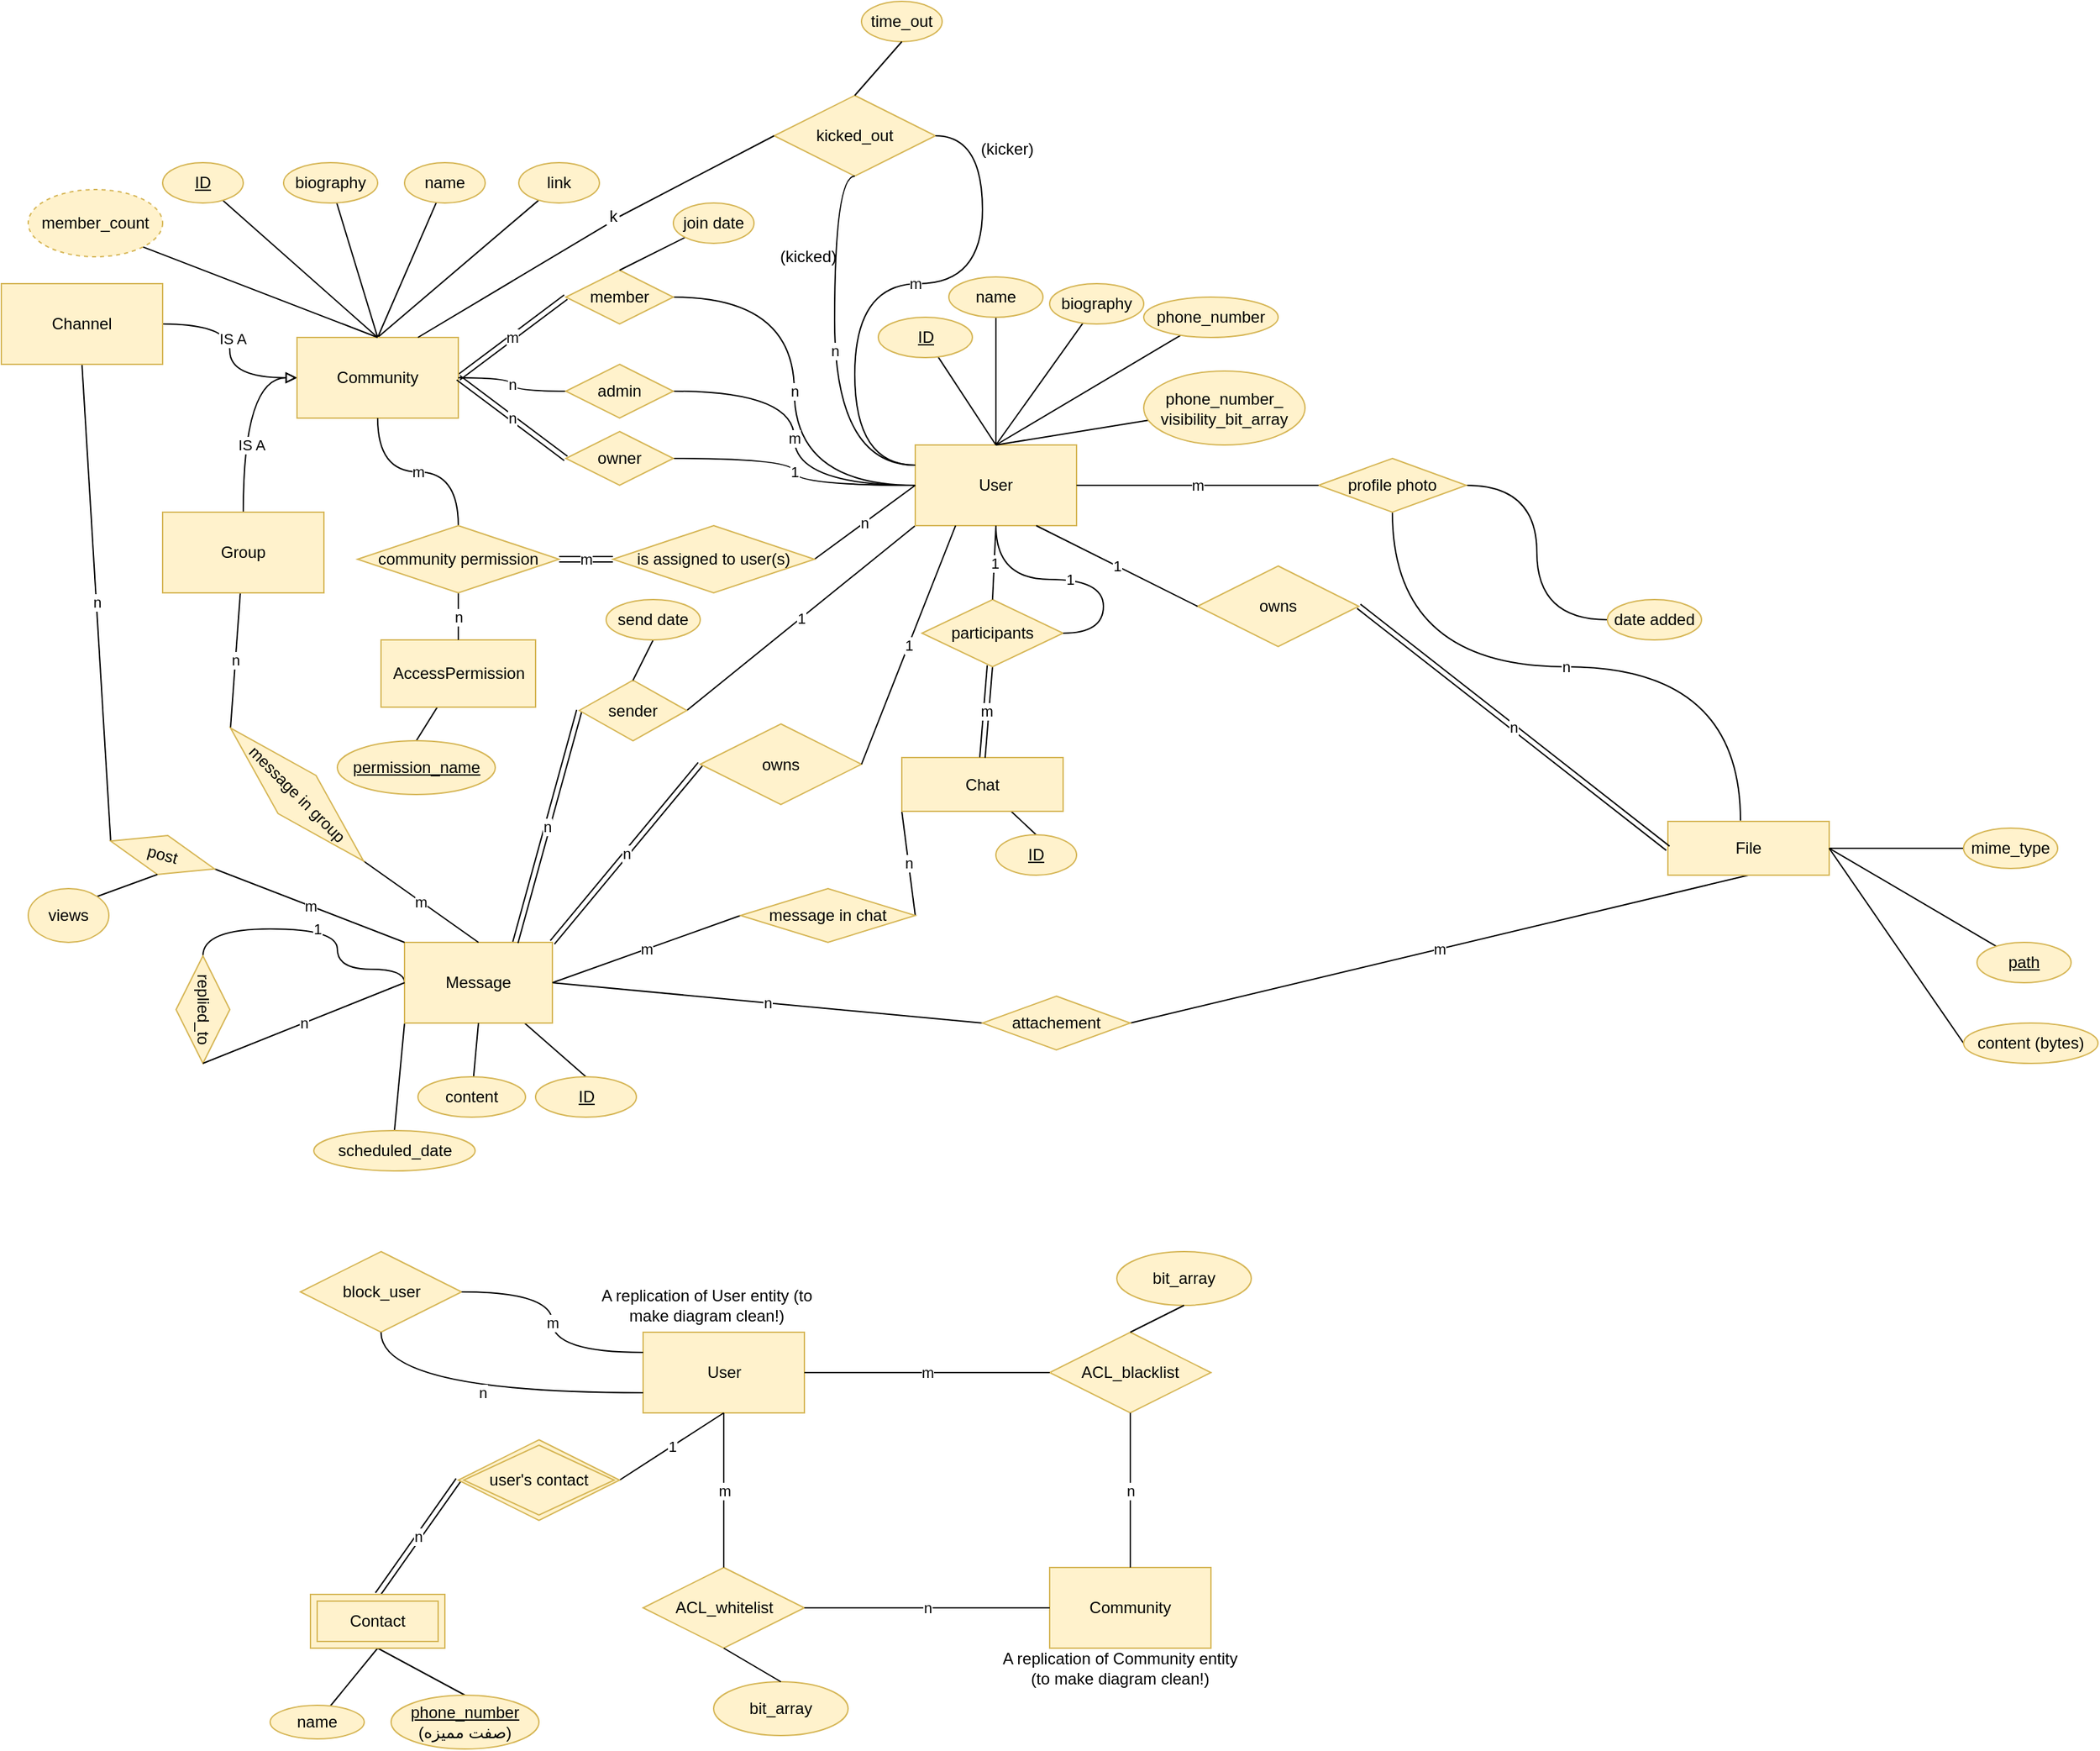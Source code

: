 <mxfile version="14.1.2" type="device"><diagram id="_lCL3VRd95EIsPDW1RLc" name="Page-1"><mxGraphModel dx="1038" dy="2202" grid="1" gridSize="10" guides="1" tooltips="1" connect="1" arrows="1" fold="1" page="1" pageScale="1" pageWidth="1169" pageHeight="1654" math="0" shadow="0"><root><mxCell id="0"/><mxCell id="1" parent="0"/><mxCell id="Ea_ISK7L3w87K4YirpPS-17" style="edgeStyle=orthogonalEdgeStyle;curved=1;rounded=0;orthogonalLoop=1;jettySize=auto;html=1;exitX=0.5;exitY=0;exitDx=0;exitDy=0;startArrow=none;startFill=0;endArrow=block;endFill=0;strokeColor=#000000;entryX=0;entryY=0.5;entryDx=0;entryDy=0;entryPerimeter=0;" parent="1" source="RYO13VKIk0pGTePvBSoM-2" target="Ea_ISK7L3w87K4YirpPS-15" edge="1"><mxGeometry relative="1" as="geometry"><mxPoint x="200" y="150" as="targetPoint"/></mxGeometry></mxCell><mxCell id="Ea_ISK7L3w87K4YirpPS-19" value="IS A" style="edgeLabel;html=1;align=center;verticalAlign=middle;resizable=0;points=[];" parent="Ea_ISK7L3w87K4YirpPS-17" vertex="1" connectable="0"><mxGeometry x="-0.28" y="-6" relative="1" as="geometry"><mxPoint as="offset"/></mxGeometry></mxCell><mxCell id="Ea_ISK7L3w87K4YirpPS-93" value="n" style="edgeStyle=none;orthogonalLoop=1;jettySize=auto;html=1;entryX=0;entryY=0.5;entryDx=0;entryDy=0;startArrow=none;startFill=0;endArrow=none;endFill=0;strokeColor=#000000;" parent="1" source="RYO13VKIk0pGTePvBSoM-2" target="Ea_ISK7L3w87K4YirpPS-91" edge="1"><mxGeometry relative="1" as="geometry"/></mxCell><mxCell id="RYO13VKIk0pGTePvBSoM-2" value="Group" style="rounded=0;whiteSpace=wrap;html=1;fillColor=#fff2cc;strokeColor=#d6b656;" parent="1" vertex="1"><mxGeometry x="130" y="270" width="120" height="60" as="geometry"/></mxCell><mxCell id="Ea_ISK7L3w87K4YirpPS-22" value="n" style="edgeStyle=orthogonalEdgeStyle;curved=1;orthogonalLoop=1;jettySize=auto;html=1;exitX=0;exitY=0.5;exitDx=0;exitDy=0;entryX=1;entryY=0.5;entryDx=0;entryDy=0;startArrow=none;startFill=0;endArrow=none;endFill=0;strokeColor=#000000;" parent="1" source="RYO13VKIk0pGTePvBSoM-3" target="Ea_ISK7L3w87K4YirpPS-20" edge="1"><mxGeometry relative="1" as="geometry"/></mxCell><mxCell id="Ea_ISK7L3w87K4YirpPS-24" value="m" style="edgeStyle=orthogonalEdgeStyle;curved=1;orthogonalLoop=1;jettySize=auto;html=1;exitX=0;exitY=0.5;exitDx=0;exitDy=0;entryX=1;entryY=0.5;entryDx=0;entryDy=0;startArrow=none;startFill=0;endArrow=none;endFill=0;strokeColor=#000000;" parent="1" source="RYO13VKIk0pGTePvBSoM-3" target="Ea_ISK7L3w87K4YirpPS-23" edge="1"><mxGeometry relative="1" as="geometry"/></mxCell><mxCell id="Ea_ISK7L3w87K4YirpPS-76" value="1" style="edgeStyle=none;orthogonalLoop=1;jettySize=auto;html=1;exitX=0;exitY=1;exitDx=0;exitDy=0;entryX=1;entryY=0.5;entryDx=0;entryDy=0;startArrow=none;startFill=0;endArrow=none;endFill=0;strokeColor=#000000;" parent="1" source="RYO13VKIk0pGTePvBSoM-3" target="Ea_ISK7L3w87K4YirpPS-73" edge="1"><mxGeometry relative="1" as="geometry"/></mxCell><mxCell id="RYO13VKIk0pGTePvBSoM-3" value="User" style="rounded=0;whiteSpace=wrap;html=1;fillColor=#fff2cc;strokeColor=#d6b656;" parent="1" vertex="1"><mxGeometry x="690" y="220" width="120" height="60" as="geometry"/></mxCell><mxCell id="Ea_ISK7L3w87K4YirpPS-81" style="edgeStyle=none;orthogonalLoop=1;jettySize=auto;html=1;entryX=0.5;entryY=0;entryDx=0;entryDy=0;startArrow=none;startFill=0;endArrow=none;endFill=0;strokeColor=#000000;" parent="1" source="RYO13VKIk0pGTePvBSoM-4" target="Ea_ISK7L3w87K4YirpPS-80" edge="1"><mxGeometry relative="1" as="geometry"/></mxCell><mxCell id="Ea_ISK7L3w87K4YirpPS-87" value="n" style="edgeStyle=none;orthogonalLoop=1;jettySize=auto;html=1;exitX=1;exitY=0.5;exitDx=0;exitDy=0;entryX=0;entryY=0.5;entryDx=0;entryDy=0;startArrow=none;startFill=0;endArrow=none;endFill=0;strokeColor=#000000;" parent="1" source="RYO13VKIk0pGTePvBSoM-4" target="Ea_ISK7L3w87K4YirpPS-85" edge="1"><mxGeometry relative="1" as="geometry"/></mxCell><mxCell id="Ea_ISK7L3w87K4YirpPS-124" style="edgeStyle=none;orthogonalLoop=1;jettySize=auto;html=1;exitX=0;exitY=1;exitDx=0;exitDy=0;entryX=0.5;entryY=0;entryDx=0;entryDy=0;startArrow=none;startFill=0;endArrow=none;endFill=0;strokeColor=#000000;" parent="1" source="RYO13VKIk0pGTePvBSoM-4" target="Ea_ISK7L3w87K4YirpPS-123" edge="1"><mxGeometry relative="1" as="geometry"/></mxCell><mxCell id="Ea_ISK7L3w87K4YirpPS-126" value="1" style="edgeStyle=orthogonalEdgeStyle;orthogonalLoop=1;jettySize=auto;html=1;exitX=0;exitY=0.5;exitDx=0;exitDy=0;entryX=0;entryY=0.5;entryDx=0;entryDy=0;startArrow=none;startFill=0;endArrow=none;endFill=0;strokeColor=#000000;curved=1;" parent="1" source="RYO13VKIk0pGTePvBSoM-4" target="Ea_ISK7L3w87K4YirpPS-125" edge="1"><mxGeometry relative="1" as="geometry"><Array as="points"><mxPoint x="310" y="610"/><mxPoint x="260" y="610"/><mxPoint x="260" y="580"/><mxPoint x="160" y="580"/></Array></mxGeometry></mxCell><mxCell id="RYO13VKIk0pGTePvBSoM-4" value="Message" style="rounded=0;whiteSpace=wrap;html=1;fillColor=#fff2cc;strokeColor=#d6b656;" parent="1" vertex="1"><mxGeometry x="310" y="590" width="110" height="60" as="geometry"/></mxCell><mxCell id="Ea_ISK7L3w87K4YirpPS-65" style="edgeStyle=none;orthogonalLoop=1;jettySize=auto;html=1;entryX=0.5;entryY=0;entryDx=0;entryDy=0;startArrow=none;startFill=0;endArrow=none;endFill=0;strokeColor=#000000;" parent="1" source="RYO13VKIk0pGTePvBSoM-5" target="Ea_ISK7L3w87K4YirpPS-64" edge="1"><mxGeometry relative="1" as="geometry"/></mxCell><mxCell id="RYO13VKIk0pGTePvBSoM-5" value="AccessPermission" style="rounded=0;whiteSpace=wrap;html=1;fillColor=#fff2cc;strokeColor=#d6b656;" parent="1" vertex="1"><mxGeometry x="292.5" y="365" width="115" height="50" as="geometry"/></mxCell><mxCell id="Ea_ISK7L3w87K4YirpPS-47" style="edgeStyle=orthogonalEdgeStyle;curved=1;orthogonalLoop=1;jettySize=auto;html=1;entryX=0;entryY=0.5;entryDx=0;entryDy=0;startArrow=none;startFill=0;endArrow=none;endFill=0;strokeColor=#000000;" parent="1" source="RYO13VKIk0pGTePvBSoM-6" target="Ea_ISK7L3w87K4YirpPS-46" edge="1"><mxGeometry relative="1" as="geometry"/></mxCell><mxCell id="Ea_ISK7L3w87K4YirpPS-86" value="m" style="orthogonalLoop=1;jettySize=auto;html=1;exitX=0.5;exitY=1;exitDx=0;exitDy=0;entryX=1;entryY=0.5;entryDx=0;entryDy=0;startArrow=none;startFill=0;endArrow=none;endFill=0;strokeColor=#000000;" parent="1" source="RYO13VKIk0pGTePvBSoM-6" target="Ea_ISK7L3w87K4YirpPS-85" edge="1"><mxGeometry relative="1" as="geometry"/></mxCell><mxCell id="RYO13VKIk0pGTePvBSoM-6" value="File" style="rounded=0;whiteSpace=wrap;html=1;fillColor=#fff2cc;strokeColor=#d6b656;" parent="1" vertex="1"><mxGeometry x="1250" y="500" width="120" height="40" as="geometry"/></mxCell><mxCell id="Ea_ISK7L3w87K4YirpPS-16" style="edgeStyle=orthogonalEdgeStyle;curved=1;rounded=0;orthogonalLoop=1;jettySize=auto;html=1;entryX=0;entryY=0.5;entryDx=0;entryDy=0;startArrow=none;startFill=0;endArrow=block;endFill=0;strokeColor=#000000;" parent="1" source="Ea_ISK7L3w87K4YirpPS-1" target="Ea_ISK7L3w87K4YirpPS-15" edge="1"><mxGeometry relative="1" as="geometry"/></mxCell><mxCell id="Ea_ISK7L3w87K4YirpPS-18" value="IS A" style="edgeLabel;html=1;align=center;verticalAlign=middle;resizable=0;points=[];" parent="Ea_ISK7L3w87K4YirpPS-16" vertex="1" connectable="0"><mxGeometry x="-0.138" y="2" relative="1" as="geometry"><mxPoint as="offset"/></mxGeometry></mxCell><mxCell id="Ea_ISK7L3w87K4YirpPS-90" value="n" style="edgeStyle=none;orthogonalLoop=1;jettySize=auto;html=1;exitX=0.5;exitY=1;exitDx=0;exitDy=0;entryX=0;entryY=0.5;entryDx=0;entryDy=0;startArrow=none;startFill=0;endArrow=none;endFill=0;strokeColor=#000000;" parent="1" source="Ea_ISK7L3w87K4YirpPS-1" target="Ea_ISK7L3w87K4YirpPS-88" edge="1"><mxGeometry relative="1" as="geometry"/></mxCell><mxCell id="Ea_ISK7L3w87K4YirpPS-1" value="Channel" style="rounded=0;whiteSpace=wrap;html=1;fillColor=#fff2cc;strokeColor=#d6b656;" parent="1" vertex="1"><mxGeometry x="10" y="100" width="120" height="60" as="geometry"/></mxCell><mxCell id="Ea_ISK7L3w87K4YirpPS-63" style="edgeStyle=none;orthogonalLoop=1;jettySize=auto;html=1;entryX=0.5;entryY=0;entryDx=0;entryDy=0;startArrow=none;startFill=0;endArrow=none;endFill=0;strokeColor=#000000;" parent="1" source="Ea_ISK7L3w87K4YirpPS-2" target="Ea_ISK7L3w87K4YirpPS-62" edge="1"><mxGeometry relative="1" as="geometry"/></mxCell><mxCell id="Ea_ISK7L3w87K4YirpPS-96" value="n" style="edgeStyle=none;orthogonalLoop=1;jettySize=auto;html=1;exitX=0;exitY=1;exitDx=0;exitDy=0;entryX=1;entryY=0.5;entryDx=0;entryDy=0;startArrow=none;startFill=0;endArrow=none;endFill=0;strokeColor=#000000;" parent="1" source="Ea_ISK7L3w87K4YirpPS-2" target="Ea_ISK7L3w87K4YirpPS-95" edge="1"><mxGeometry relative="1" as="geometry"/></mxCell><mxCell id="Ea_ISK7L3w87K4YirpPS-2" value="Chat" style="rounded=0;whiteSpace=wrap;html=1;fillColor=#fff2cc;strokeColor=#d6b656;" parent="1" vertex="1"><mxGeometry x="680" y="452.5" width="120" height="40" as="geometry"/></mxCell><mxCell id="Ea_ISK7L3w87K4YirpPS-48" style="orthogonalLoop=1;jettySize=auto;html=1;entryX=0.5;entryY=0;entryDx=0;entryDy=0;startArrow=none;startFill=0;endArrow=none;endFill=0;strokeColor=#000000;" parent="1" source="Ea_ISK7L3w87K4YirpPS-3" target="Ea_ISK7L3w87K4YirpPS-15" edge="1"><mxGeometry relative="1" as="geometry"/></mxCell><mxCell id="Ea_ISK7L3w87K4YirpPS-3" value="&lt;u&gt;ID&lt;/u&gt;" style="ellipse;whiteSpace=wrap;html=1;fillColor=#fff2cc;strokeColor=#d6b656;" parent="1" vertex="1"><mxGeometry x="130" y="10" width="60" height="30" as="geometry"/></mxCell><mxCell id="Ea_ISK7L3w87K4YirpPS-50" style="edgeStyle=none;orthogonalLoop=1;jettySize=auto;html=1;startArrow=none;startFill=0;endArrow=none;endFill=0;strokeColor=#000000;" parent="1" source="Ea_ISK7L3w87K4YirpPS-4" edge="1"><mxGeometry relative="1" as="geometry"><mxPoint x="290" y="140" as="targetPoint"/></mxGeometry></mxCell><mxCell id="Ea_ISK7L3w87K4YirpPS-4" value="name" style="ellipse;whiteSpace=wrap;html=1;fillColor=#fff2cc;strokeColor=#d6b656;" parent="1" vertex="1"><mxGeometry x="310" y="10" width="60" height="30" as="geometry"/></mxCell><mxCell id="Ea_ISK7L3w87K4YirpPS-49" style="edgeStyle=none;orthogonalLoop=1;jettySize=auto;html=1;entryX=0.5;entryY=0;entryDx=0;entryDy=0;startArrow=none;startFill=0;endArrow=none;endFill=0;strokeColor=#000000;" parent="1" source="Ea_ISK7L3w87K4YirpPS-5" target="Ea_ISK7L3w87K4YirpPS-15" edge="1"><mxGeometry relative="1" as="geometry"/></mxCell><mxCell id="Ea_ISK7L3w87K4YirpPS-5" value="biography" style="ellipse;whiteSpace=wrap;html=1;fillColor=#fff2cc;strokeColor=#d6b656;" parent="1" vertex="1"><mxGeometry x="220" y="10" width="70" height="30" as="geometry"/></mxCell><mxCell id="Ea_ISK7L3w87K4YirpPS-51" style="edgeStyle=none;orthogonalLoop=1;jettySize=auto;html=1;entryX=0.5;entryY=0;entryDx=0;entryDy=0;startArrow=none;startFill=0;endArrow=none;endFill=0;strokeColor=#000000;" parent="1" source="Ea_ISK7L3w87K4YirpPS-6" target="Ea_ISK7L3w87K4YirpPS-15" edge="1"><mxGeometry relative="1" as="geometry"/></mxCell><mxCell id="Ea_ISK7L3w87K4YirpPS-6" value="link" style="ellipse;whiteSpace=wrap;html=1;fillColor=#fff2cc;strokeColor=#d6b656;" parent="1" vertex="1"><mxGeometry x="395" y="10" width="60" height="30" as="geometry"/></mxCell><mxCell id="Ea_ISK7L3w87K4YirpPS-21" value="m" style="orthogonalLoop=1;jettySize=auto;html=1;exitX=1;exitY=0.5;exitDx=0;exitDy=0;entryX=0;entryY=0.5;entryDx=0;entryDy=0;startArrow=none;startFill=0;endArrow=none;endFill=0;strokeColor=#000000;shape=link;" parent="1" source="Ea_ISK7L3w87K4YirpPS-15" target="Ea_ISK7L3w87K4YirpPS-20" edge="1"><mxGeometry relative="1" as="geometry"/></mxCell><mxCell id="Ea_ISK7L3w87K4YirpPS-15" value="Community" style="rounded=0;whiteSpace=wrap;html=1;fillColor=#fff2cc;strokeColor=#d6b656;" parent="1" vertex="1"><mxGeometry x="230" y="140" width="120" height="60" as="geometry"/></mxCell><mxCell id="Ea_ISK7L3w87K4YirpPS-20" value="member" style="rhombus;whiteSpace=wrap;html=1;fillColor=#fff2cc;strokeColor=#d6b656;" parent="1" vertex="1"><mxGeometry x="430" y="90" width="80" height="40" as="geometry"/></mxCell><mxCell id="Ea_ISK7L3w87K4YirpPS-25" value="n" style="edgeStyle=orthogonalEdgeStyle;curved=1;orthogonalLoop=1;jettySize=auto;html=1;exitX=0;exitY=0.5;exitDx=0;exitDy=0;entryX=1;entryY=0.5;entryDx=0;entryDy=0;startArrow=none;startFill=0;endArrow=none;endFill=0;strokeColor=#000000;" parent="1" source="Ea_ISK7L3w87K4YirpPS-23" target="Ea_ISK7L3w87K4YirpPS-15" edge="1"><mxGeometry relative="1" as="geometry"/></mxCell><mxCell id="Ea_ISK7L3w87K4YirpPS-23" value="admin" style="rhombus;whiteSpace=wrap;html=1;fillColor=#fff2cc;strokeColor=#d6b656;" parent="1" vertex="1"><mxGeometry x="430" y="160" width="80" height="40" as="geometry"/></mxCell><mxCell id="Ea_ISK7L3w87K4YirpPS-29" value="m" style="edgeStyle=orthogonalEdgeStyle;curved=1;orthogonalLoop=1;jettySize=auto;html=1;entryX=0.5;entryY=1;entryDx=0;entryDy=0;startArrow=none;startFill=0;endArrow=none;endFill=0;strokeColor=#000000;" parent="1" source="Ea_ISK7L3w87K4YirpPS-28" target="Ea_ISK7L3w87K4YirpPS-15" edge="1"><mxGeometry relative="1" as="geometry"/></mxCell><mxCell id="Ea_ISK7L3w87K4YirpPS-30" value="n" style="edgeStyle=orthogonalEdgeStyle;curved=1;orthogonalLoop=1;jettySize=auto;html=1;exitX=0.5;exitY=1;exitDx=0;exitDy=0;entryX=0.5;entryY=0;entryDx=0;entryDy=0;startArrow=none;startFill=0;endArrow=none;endFill=0;strokeColor=#000000;" parent="1" source="Ea_ISK7L3w87K4YirpPS-28" target="RYO13VKIk0pGTePvBSoM-5" edge="1"><mxGeometry relative="1" as="geometry"/></mxCell><mxCell id="Ea_ISK7L3w87K4YirpPS-28" value="community permission" style="rhombus;whiteSpace=wrap;html=1;fillColor=#fff2cc;strokeColor=#d6b656;" parent="1" vertex="1"><mxGeometry x="275" y="280" width="150" height="50" as="geometry"/></mxCell><mxCell id="Ea_ISK7L3w87K4YirpPS-66" value="n" style="edgeStyle=none;orthogonalLoop=1;jettySize=auto;html=1;exitX=1;exitY=0.5;exitDx=0;exitDy=0;entryX=0;entryY=0.5;entryDx=0;entryDy=0;startArrow=none;startFill=0;endArrow=none;endFill=0;strokeColor=#000000;" parent="1" source="Ea_ISK7L3w87K4YirpPS-33" target="RYO13VKIk0pGTePvBSoM-3" edge="1"><mxGeometry relative="1" as="geometry"/></mxCell><mxCell id="Ea_ISK7L3w87K4YirpPS-68" value="m" style="edgeStyle=none;orthogonalLoop=1;jettySize=auto;html=1;exitX=0;exitY=0.5;exitDx=0;exitDy=0;entryX=1;entryY=0.5;entryDx=0;entryDy=0;startArrow=none;startFill=0;endArrow=none;endFill=0;strokeColor=#000000;shape=link;" parent="1" source="Ea_ISK7L3w87K4YirpPS-33" target="Ea_ISK7L3w87K4YirpPS-28" edge="1"><mxGeometry relative="1" as="geometry"/></mxCell><mxCell id="Ea_ISK7L3w87K4YirpPS-33" value="is assigned to user(s)" style="rhombus;whiteSpace=wrap;html=1;fillColor=#fff2cc;strokeColor=#d6b656;" parent="1" vertex="1"><mxGeometry x="465" y="280" width="150" height="50" as="geometry"/></mxCell><mxCell id="Ea_ISK7L3w87K4YirpPS-52" style="edgeStyle=none;orthogonalLoop=1;jettySize=auto;html=1;entryX=0.5;entryY=0;entryDx=0;entryDy=0;startArrow=none;startFill=0;endArrow=none;endFill=0;strokeColor=#000000;" parent="1" source="Ea_ISK7L3w87K4YirpPS-37" target="RYO13VKIk0pGTePvBSoM-3" edge="1"><mxGeometry relative="1" as="geometry"/></mxCell><mxCell id="Ea_ISK7L3w87K4YirpPS-37" value="&lt;u&gt;ID&lt;/u&gt;" style="ellipse;whiteSpace=wrap;html=1;fillColor=#fff2cc;strokeColor=#d6b656;" parent="1" vertex="1"><mxGeometry x="662.5" y="125" width="70" height="30" as="geometry"/></mxCell><mxCell id="Ea_ISK7L3w87K4YirpPS-54" style="edgeStyle=none;orthogonalLoop=1;jettySize=auto;html=1;entryX=0.5;entryY=0;entryDx=0;entryDy=0;startArrow=none;startFill=0;endArrow=none;endFill=0;strokeColor=#000000;" parent="1" source="Ea_ISK7L3w87K4YirpPS-38" target="RYO13VKIk0pGTePvBSoM-3" edge="1"><mxGeometry relative="1" as="geometry"/></mxCell><mxCell id="Ea_ISK7L3w87K4YirpPS-38" value="biography" style="ellipse;whiteSpace=wrap;html=1;fillColor=#fff2cc;strokeColor=#d6b656;" parent="1" vertex="1"><mxGeometry x="790" y="100" width="70" height="30" as="geometry"/></mxCell><mxCell id="Ea_ISK7L3w87K4YirpPS-53" style="edgeStyle=none;orthogonalLoop=1;jettySize=auto;html=1;startArrow=none;startFill=0;endArrow=none;endFill=0;strokeColor=#000000;" parent="1" source="Ea_ISK7L3w87K4YirpPS-39" edge="1"><mxGeometry relative="1" as="geometry"><mxPoint x="750" y="220" as="targetPoint"/></mxGeometry></mxCell><mxCell id="Ea_ISK7L3w87K4YirpPS-39" value="name" style="ellipse;whiteSpace=wrap;html=1;fillColor=#fff2cc;strokeColor=#d6b656;" parent="1" vertex="1"><mxGeometry x="715" y="95" width="70" height="30" as="geometry"/></mxCell><mxCell id="Ea_ISK7L3w87K4YirpPS-55" style="edgeStyle=none;orthogonalLoop=1;jettySize=auto;html=1;startArrow=none;startFill=0;endArrow=none;endFill=0;strokeColor=#000000;" parent="1" source="Ea_ISK7L3w87K4YirpPS-40" edge="1"><mxGeometry relative="1" as="geometry"><mxPoint x="750" y="220" as="targetPoint"/></mxGeometry></mxCell><mxCell id="Ea_ISK7L3w87K4YirpPS-40" value="phone_number" style="ellipse;whiteSpace=wrap;html=1;fillColor=#fff2cc;strokeColor=#d6b656;" parent="1" vertex="1"><mxGeometry x="860" y="110" width="100" height="30" as="geometry"/></mxCell><mxCell id="Ea_ISK7L3w87K4YirpPS-43" value="n" style="edgeStyle=orthogonalEdgeStyle;curved=1;orthogonalLoop=1;jettySize=auto;html=1;exitX=0.5;exitY=1;exitDx=0;exitDy=0;entryX=0.45;entryY=-0.017;entryDx=0;entryDy=0;entryPerimeter=0;startArrow=none;startFill=0;endArrow=none;endFill=0;strokeColor=#000000;" parent="1" source="Ea_ISK7L3w87K4YirpPS-41" target="RYO13VKIk0pGTePvBSoM-6" edge="1"><mxGeometry relative="1" as="geometry"/></mxCell><mxCell id="Ea_ISK7L3w87K4YirpPS-45" style="edgeStyle=orthogonalEdgeStyle;curved=1;orthogonalLoop=1;jettySize=auto;html=1;entryX=0;entryY=0.5;entryDx=0;entryDy=0;startArrow=none;startFill=0;endArrow=none;endFill=0;strokeColor=#000000;" parent="1" source="Ea_ISK7L3w87K4YirpPS-41" target="Ea_ISK7L3w87K4YirpPS-44" edge="1"><mxGeometry relative="1" as="geometry"/></mxCell><mxCell id="Ea_ISK7L3w87K4YirpPS-41" value="profile photo" style="rhombus;whiteSpace=wrap;html=1;fillColor=#fff2cc;strokeColor=#d6b656;" parent="1" vertex="1"><mxGeometry x="990" y="230" width="110" height="40" as="geometry"/></mxCell><mxCell id="Ea_ISK7L3w87K4YirpPS-44" value="date added" style="ellipse;whiteSpace=wrap;html=1;fillColor=#fff2cc;strokeColor=#d6b656;" parent="1" vertex="1"><mxGeometry x="1205" y="335" width="70" height="30" as="geometry"/></mxCell><mxCell id="Ea_ISK7L3w87K4YirpPS-46" value="mime_type" style="ellipse;whiteSpace=wrap;html=1;fillColor=#fff2cc;strokeColor=#d6b656;" parent="1" vertex="1"><mxGeometry x="1470" y="505" width="70" height="30" as="geometry"/></mxCell><mxCell id="Ea_ISK7L3w87K4YirpPS-58" style="edgeStyle=none;orthogonalLoop=1;jettySize=auto;html=1;entryX=1;entryY=0.5;entryDx=0;entryDy=0;startArrow=none;startFill=0;endArrow=none;endFill=0;strokeColor=#000000;" parent="1" source="Ea_ISK7L3w87K4YirpPS-57" target="RYO13VKIk0pGTePvBSoM-6" edge="1"><mxGeometry relative="1" as="geometry"/></mxCell><mxCell id="Ea_ISK7L3w87K4YirpPS-57" value="&lt;u&gt;path&lt;/u&gt;" style="ellipse;whiteSpace=wrap;html=1;fillColor=#fff2cc;strokeColor=#d6b656;" parent="1" vertex="1"><mxGeometry x="1480" y="590" width="70" height="30" as="geometry"/></mxCell><mxCell id="Ea_ISK7L3w87K4YirpPS-60" value="m" style="edgeStyle=none;orthogonalLoop=1;jettySize=auto;html=1;entryX=0.5;entryY=0;entryDx=0;entryDy=0;startArrow=none;startFill=0;endArrow=none;endFill=0;strokeColor=#000000;shape=link;" parent="1" source="Ea_ISK7L3w87K4YirpPS-59" target="Ea_ISK7L3w87K4YirpPS-2" edge="1"><mxGeometry relative="1" as="geometry"/></mxCell><mxCell id="Ea_ISK7L3w87K4YirpPS-59" value="participants" style="rhombus;whiteSpace=wrap;html=1;fillColor=#fff2cc;strokeColor=#d6b656;" parent="1" vertex="1"><mxGeometry x="695" y="335" width="105" height="50" as="geometry"/></mxCell><mxCell id="Ea_ISK7L3w87K4YirpPS-62" value="&lt;u&gt;ID&lt;/u&gt;" style="ellipse;whiteSpace=wrap;html=1;fillColor=#fff2cc;strokeColor=#d6b656;" parent="1" vertex="1"><mxGeometry x="750" y="510" width="60" height="30" as="geometry"/></mxCell><mxCell id="Ea_ISK7L3w87K4YirpPS-64" value="&lt;u&gt;permission_name&lt;/u&gt;" style="ellipse;whiteSpace=wrap;html=1;fillColor=#fff2cc;strokeColor=#d6b656;" parent="1" vertex="1"><mxGeometry x="260" y="440" width="117.5" height="40" as="geometry"/></mxCell><mxCell id="Ea_ISK7L3w87K4YirpPS-70" style="edgeStyle=none;orthogonalLoop=1;jettySize=auto;html=1;entryX=0.5;entryY=0;entryDx=0;entryDy=0;startArrow=none;startFill=0;endArrow=none;endFill=0;strokeColor=#000000;" parent="1" source="Ea_ISK7L3w87K4YirpPS-69" target="Ea_ISK7L3w87K4YirpPS-20" edge="1"><mxGeometry relative="1" as="geometry"/></mxCell><mxCell id="Ea_ISK7L3w87K4YirpPS-69" value="join date" style="ellipse;whiteSpace=wrap;html=1;fillColor=#fff2cc;strokeColor=#d6b656;" parent="1" vertex="1"><mxGeometry x="510" y="40" width="60" height="30" as="geometry"/></mxCell><mxCell id="Ea_ISK7L3w87K4YirpPS-77" value="n" style="edgeStyle=none;orthogonalLoop=1;jettySize=auto;html=1;exitX=0;exitY=0.5;exitDx=0;exitDy=0;entryX=0.75;entryY=0;entryDx=0;entryDy=0;startArrow=none;startFill=0;endArrow=none;endFill=0;strokeColor=#000000;shape=link;" parent="1" source="Ea_ISK7L3w87K4YirpPS-73" target="RYO13VKIk0pGTePvBSoM-4" edge="1"><mxGeometry relative="1" as="geometry"/></mxCell><mxCell id="Ea_ISK7L3w87K4YirpPS-73" value="sender" style="rhombus;whiteSpace=wrap;html=1;fillColor=#fff2cc;strokeColor=#d6b656;" parent="1" vertex="1"><mxGeometry x="440" y="395" width="80" height="45" as="geometry"/></mxCell><mxCell id="Ea_ISK7L3w87K4YirpPS-94" style="edgeStyle=none;orthogonalLoop=1;jettySize=auto;html=1;exitX=0.5;exitY=1;exitDx=0;exitDy=0;entryX=0.5;entryY=0;entryDx=0;entryDy=0;startArrow=none;startFill=0;endArrow=none;endFill=0;strokeColor=#000000;" parent="1" source="Ea_ISK7L3w87K4YirpPS-78" target="Ea_ISK7L3w87K4YirpPS-73" edge="1"><mxGeometry relative="1" as="geometry"/></mxCell><mxCell id="Ea_ISK7L3w87K4YirpPS-78" value="send date" style="ellipse;whiteSpace=wrap;html=1;fillColor=#fff2cc;strokeColor=#d6b656;" parent="1" vertex="1"><mxGeometry x="460" y="335" width="70" height="30" as="geometry"/></mxCell><mxCell id="Ea_ISK7L3w87K4YirpPS-80" value="&lt;u&gt;ID&lt;/u&gt;" style="ellipse;whiteSpace=wrap;html=1;fillColor=#fff2cc;strokeColor=#d6b656;" parent="1" vertex="1"><mxGeometry x="407.5" y="690" width="75" height="30" as="geometry"/></mxCell><mxCell id="Ea_ISK7L3w87K4YirpPS-83" style="edgeStyle=none;orthogonalLoop=1;jettySize=auto;html=1;entryX=0.5;entryY=1;entryDx=0;entryDy=0;startArrow=none;startFill=0;endArrow=none;endFill=0;strokeColor=#000000;" parent="1" source="Ea_ISK7L3w87K4YirpPS-82" target="RYO13VKIk0pGTePvBSoM-4" edge="1"><mxGeometry relative="1" as="geometry"/></mxCell><mxCell id="Ea_ISK7L3w87K4YirpPS-82" value="content" style="ellipse;whiteSpace=wrap;html=1;fillColor=#fff2cc;strokeColor=#d6b656;" parent="1" vertex="1"><mxGeometry x="320" y="690" width="80" height="30" as="geometry"/></mxCell><mxCell id="Ea_ISK7L3w87K4YirpPS-85" value="attachement" style="rhombus;whiteSpace=wrap;html=1;fillColor=#fff2cc;strokeColor=#d6b656;" parent="1" vertex="1"><mxGeometry x="740" y="630" width="110" height="40" as="geometry"/></mxCell><mxCell id="Ea_ISK7L3w87K4YirpPS-89" value="m" style="edgeStyle=none;orthogonalLoop=1;jettySize=auto;html=1;entryX=0;entryY=0;entryDx=0;entryDy=0;startArrow=none;startFill=0;endArrow=none;endFill=0;strokeColor=#000000;exitX=1;exitY=0.5;exitDx=0;exitDy=0;" parent="1" source="Ea_ISK7L3w87K4YirpPS-88" target="RYO13VKIk0pGTePvBSoM-4" edge="1"><mxGeometry relative="1" as="geometry"/></mxCell><mxCell id="Ea_ISK7L3w87K4YirpPS-88" value="post" style="rhombus;whiteSpace=wrap;html=1;rotation=15;fillColor=#fff2cc;strokeColor=#d6b656;" parent="1" vertex="1"><mxGeometry x="90" y="510" width="80" height="30" as="geometry"/></mxCell><mxCell id="Ea_ISK7L3w87K4YirpPS-92" value="m" style="orthogonalLoop=1;jettySize=auto;html=1;exitX=1;exitY=0.5;exitDx=0;exitDy=0;startArrow=none;startFill=0;endArrow=none;endFill=0;strokeColor=#000000;entryX=0.5;entryY=0;entryDx=0;entryDy=0;" parent="1" source="Ea_ISK7L3w87K4YirpPS-91" target="RYO13VKIk0pGTePvBSoM-4" edge="1"><mxGeometry relative="1" as="geometry"><mxPoint x="350" y="540" as="targetPoint"/></mxGeometry></mxCell><mxCell id="Ea_ISK7L3w87K4YirpPS-91" value="message in group" style="rhombus;whiteSpace=wrap;html=1;rotation=45;fillColor=#fff2cc;strokeColor=#d6b656;" parent="1" vertex="1"><mxGeometry x="160" y="460" width="140" height="40" as="geometry"/></mxCell><mxCell id="Ea_ISK7L3w87K4YirpPS-97" value="m" style="edgeStyle=none;orthogonalLoop=1;jettySize=auto;html=1;exitX=0;exitY=0.5;exitDx=0;exitDy=0;entryX=1;entryY=0.5;entryDx=0;entryDy=0;startArrow=none;startFill=0;endArrow=none;endFill=0;strokeColor=#000000;" parent="1" source="Ea_ISK7L3w87K4YirpPS-95" target="RYO13VKIk0pGTePvBSoM-4" edge="1"><mxGeometry relative="1" as="geometry"/></mxCell><mxCell id="Ea_ISK7L3w87K4YirpPS-95" value="message in chat" style="rhombus;whiteSpace=wrap;html=1;fillColor=#fff2cc;strokeColor=#d6b656;" parent="1" vertex="1"><mxGeometry x="560" y="550" width="130" height="40" as="geometry"/></mxCell><mxCell id="Ea_ISK7L3w87K4YirpPS-100" style="edgeStyle=none;orthogonalLoop=1;jettySize=auto;html=1;exitX=1;exitY=1;exitDx=0;exitDy=0;startArrow=none;startFill=0;endArrow=none;endFill=0;strokeColor=#000000;" parent="1" source="Ea_ISK7L3w87K4YirpPS-99" edge="1"><mxGeometry relative="1" as="geometry"><mxPoint x="290" y="140" as="targetPoint"/></mxGeometry></mxCell><mxCell id="Ea_ISK7L3w87K4YirpPS-99" value="member_count" style="ellipse;whiteSpace=wrap;html=1;dashed=1;fillColor=#fff2cc;strokeColor=#d6b656;" parent="1" vertex="1"><mxGeometry x="30" y="30" width="100" height="50" as="geometry"/></mxCell><mxCell id="Ea_ISK7L3w87K4YirpPS-103" value="1" style="edgeStyle=orthogonalEdgeStyle;orthogonalLoop=1;jettySize=auto;html=1;entryX=0;entryY=0.5;entryDx=0;entryDy=0;startArrow=none;startFill=0;endArrow=none;endFill=0;strokeColor=#000000;curved=1;" parent="1" source="Ea_ISK7L3w87K4YirpPS-101" target="RYO13VKIk0pGTePvBSoM-3" edge="1"><mxGeometry relative="1" as="geometry"/></mxCell><mxCell id="Ea_ISK7L3w87K4YirpPS-104" value="n" style="orthogonalLoop=1;jettySize=auto;html=1;exitX=0;exitY=0.5;exitDx=0;exitDy=0;entryX=1;entryY=0.5;entryDx=0;entryDy=0;startArrow=none;startFill=0;endArrow=none;endFill=0;strokeColor=#000000;shape=link;" parent="1" source="Ea_ISK7L3w87K4YirpPS-101" target="Ea_ISK7L3w87K4YirpPS-15" edge="1"><mxGeometry relative="1" as="geometry"/></mxCell><mxCell id="Ea_ISK7L3w87K4YirpPS-101" value="owner" style="rhombus;whiteSpace=wrap;html=1;fillColor=#fff2cc;strokeColor=#d6b656;" parent="1" vertex="1"><mxGeometry x="430" y="210" width="80" height="40" as="geometry"/></mxCell><mxCell id="Ea_ISK7L3w87K4YirpPS-107" value="User" style="rounded=0;whiteSpace=wrap;html=1;fillColor=#fff2cc;strokeColor=#d6b656;" parent="1" vertex="1"><mxGeometry x="487.5" y="880" width="120" height="60" as="geometry"/></mxCell><mxCell id="Ea_ISK7L3w87K4YirpPS-108" value="A replication of Community entity (to make diagram clean!) " style="text;html=1;strokeColor=none;fillColor=none;align=center;verticalAlign=middle;whiteSpace=wrap;rounded=0;" parent="1" vertex="1"><mxGeometry x="750" y="1120" width="185" height="20" as="geometry"/></mxCell><mxCell id="Ea_ISK7L3w87K4YirpPS-114" value="1" style="edgeStyle=none;orthogonalLoop=1;jettySize=auto;html=1;exitX=1;exitY=0.5;exitDx=0;exitDy=0;entryX=0.5;entryY=1;entryDx=0;entryDy=0;startArrow=none;startFill=0;endArrow=none;endFill=0;strokeColor=#000000;" parent="1" source="xNgSbtLXe5SCeg9kn0A--6" target="Ea_ISK7L3w87K4YirpPS-107" edge="1"><mxGeometry relative="1" as="geometry"><mxPoint x="481.962" y="980" as="sourcePoint"/></mxGeometry></mxCell><mxCell id="Ea_ISK7L3w87K4YirpPS-116" value="n" style="edgeStyle=none;orthogonalLoop=1;jettySize=auto;html=1;exitX=0;exitY=0.5;exitDx=0;exitDy=0;entryX=0.5;entryY=0;entryDx=0;entryDy=0;startArrow=none;startFill=0;endArrow=none;endFill=0;strokeColor=#000000;shape=link;" parent="1" source="xNgSbtLXe5SCeg9kn0A--6" target="xNgSbtLXe5SCeg9kn0A--7" edge="1"><mxGeometry relative="1" as="geometry"><mxPoint x="378.038" y="1040" as="sourcePoint"/><mxPoint x="337.5" y="1070" as="targetPoint"/></mxGeometry></mxCell><mxCell id="Ea_ISK7L3w87K4YirpPS-120" style="edgeStyle=none;orthogonalLoop=1;jettySize=auto;html=1;exitX=0.5;exitY=0;exitDx=0;exitDy=0;startArrow=none;startFill=0;endArrow=none;endFill=0;strokeColor=#000000;entryX=0.5;entryY=1;entryDx=0;entryDy=0;" parent="1" source="Ea_ISK7L3w87K4YirpPS-117" target="xNgSbtLXe5SCeg9kn0A--7" edge="1"><mxGeometry relative="1" as="geometry"><mxPoint x="360" y="1120" as="targetPoint"/></mxGeometry></mxCell><mxCell id="Ea_ISK7L3w87K4YirpPS-117" value="&lt;u&gt;phone_number&lt;/u&gt; (صفت ممیزه)" style="ellipse;whiteSpace=wrap;html=1;strokeColor=#d6b656;fillColor=#fff2cc;" parent="1" vertex="1"><mxGeometry x="300" y="1150" width="110" height="40" as="geometry"/></mxCell><mxCell id="Ea_ISK7L3w87K4YirpPS-119" style="edgeStyle=none;orthogonalLoop=1;jettySize=auto;html=1;entryX=0.5;entryY=1;entryDx=0;entryDy=0;startArrow=none;startFill=0;endArrow=none;endFill=0;strokeColor=#000000;" parent="1" source="Ea_ISK7L3w87K4YirpPS-118" target="xNgSbtLXe5SCeg9kn0A--7" edge="1"><mxGeometry relative="1" as="geometry"><mxPoint x="290" y="1120" as="targetPoint"/></mxGeometry></mxCell><mxCell id="Ea_ISK7L3w87K4YirpPS-118" value="name" style="ellipse;whiteSpace=wrap;html=1;strokeColor=#d6b656;fillColor=#fff2cc;" parent="1" vertex="1"><mxGeometry x="210" y="1157.5" width="70" height="25" as="geometry"/></mxCell><mxCell id="Ea_ISK7L3w87K4YirpPS-122" style="edgeStyle=none;orthogonalLoop=1;jettySize=auto;html=1;exitX=0;exitY=0.5;exitDx=0;exitDy=0;entryX=1;entryY=0.5;entryDx=0;entryDy=0;startArrow=none;startFill=0;endArrow=none;endFill=0;strokeColor=#000000;" parent="1" source="Ea_ISK7L3w87K4YirpPS-121" target="RYO13VKIk0pGTePvBSoM-6" edge="1"><mxGeometry relative="1" as="geometry"/></mxCell><mxCell id="Ea_ISK7L3w87K4YirpPS-121" value="content (bytes)" style="ellipse;whiteSpace=wrap;html=1;fillColor=#fff2cc;strokeColor=#d6b656;" parent="1" vertex="1"><mxGeometry x="1470" y="650" width="100" height="30" as="geometry"/></mxCell><mxCell id="Ea_ISK7L3w87K4YirpPS-123" value="scheduled_date" style="ellipse;whiteSpace=wrap;html=1;fillColor=#fff2cc;strokeColor=#d6b656;" parent="1" vertex="1"><mxGeometry x="242.5" y="730" width="120" height="30" as="geometry"/></mxCell><mxCell id="Ea_ISK7L3w87K4YirpPS-125" value="replied_to" style="rhombus;whiteSpace=wrap;html=1;strokeColor=#d6b656;rotation=90;fillColor=#fff2cc;" parent="1" vertex="1"><mxGeometry x="120" y="620" width="80" height="40" as="geometry"/></mxCell><mxCell id="m1ujiWEY5jE0GczKq9BO-2" value="owns" style="shape=rhombus;perimeter=rhombusPerimeter;whiteSpace=wrap;html=1;align=center;fillColor=#fff2cc;strokeColor=#d6b656;" parent="1" vertex="1"><mxGeometry x="900" y="310" width="120" height="60" as="geometry"/></mxCell><mxCell id="m1ujiWEY5jE0GczKq9BO-3" value="n" style="edgeStyle=none;orthogonalLoop=1;jettySize=auto;html=1;exitX=0;exitY=0.5;exitDx=0;exitDy=0;entryX=1;entryY=0.5;entryDx=0;entryDy=0;startArrow=none;startFill=0;endArrow=none;endFill=0;strokeColor=#000000;shape=link;" parent="1" source="RYO13VKIk0pGTePvBSoM-6" target="m1ujiWEY5jE0GczKq9BO-2" edge="1"><mxGeometry relative="1" as="geometry"><mxPoint x="1050" y="412.5" as="sourcePoint"/><mxPoint x="970" y="500" as="targetPoint"/></mxGeometry></mxCell><mxCell id="m1ujiWEY5jE0GczKq9BO-4" value="1" style="edgeStyle=none;orthogonalLoop=1;jettySize=auto;html=1;exitX=0;exitY=0.5;exitDx=0;exitDy=0;entryX=0.75;entryY=1;entryDx=0;entryDy=0;startArrow=none;startFill=0;endArrow=none;endFill=0;strokeColor=#000000;" parent="1" source="m1ujiWEY5jE0GczKq9BO-2" target="RYO13VKIk0pGTePvBSoM-3" edge="1"><mxGeometry relative="1" as="geometry"><mxPoint x="700" y="290" as="sourcePoint"/><mxPoint x="590" y="512.5" as="targetPoint"/></mxGeometry></mxCell><mxCell id="m1ujiWEY5jE0GczKq9BO-6" value="m" style="edgeStyle=orthogonalEdgeStyle;curved=1;orthogonalLoop=2;jettySize=auto;html=1;exitX=0;exitY=0.5;exitDx=0;exitDy=0;entryX=1;entryY=0.5;entryDx=0;entryDy=0;startArrow=none;startFill=0;endArrow=none;endFill=0;strokeColor=#000000;" parent="1" source="Ea_ISK7L3w87K4YirpPS-41" target="RYO13VKIk0pGTePvBSoM-3" edge="1"><mxGeometry relative="1" as="geometry"><mxPoint x="1100" y="334.97" as="sourcePoint"/><mxPoint x="920" y="264.97" as="targetPoint"/></mxGeometry></mxCell><mxCell id="m1ujiWEY5jE0GczKq9BO-21" value="owns" style="shape=rhombus;perimeter=rhombusPerimeter;whiteSpace=wrap;html=1;align=center;fillColor=#fff2cc;strokeColor=#d6b656;" parent="1" vertex="1"><mxGeometry x="530" y="427.5" width="120" height="60" as="geometry"/></mxCell><mxCell id="m1ujiWEY5jE0GczKq9BO-24" value="n" style="edgeStyle=none;orthogonalLoop=1;jettySize=auto;html=1;exitX=1;exitY=0;exitDx=0;exitDy=0;entryX=0;entryY=0.5;entryDx=0;entryDy=0;startArrow=none;startFill=0;endArrow=none;endFill=0;strokeColor=#000000;shape=link;" parent="1" source="RYO13VKIk0pGTePvBSoM-4" target="m1ujiWEY5jE0GczKq9BO-21" edge="1"><mxGeometry relative="1" as="geometry"><mxPoint x="680" y="527.5" as="sourcePoint"/><mxPoint x="450" y="477.5" as="targetPoint"/></mxGeometry></mxCell><mxCell id="m1ujiWEY5jE0GczKq9BO-25" value="1" style="edgeStyle=none;orthogonalLoop=1;jettySize=auto;html=1;exitX=1;exitY=0.5;exitDx=0;exitDy=0;entryX=0.25;entryY=1;entryDx=0;entryDy=0;startArrow=none;startFill=0;endArrow=none;endFill=0;strokeColor=#000000;" parent="1" source="m1ujiWEY5jE0GczKq9BO-21" target="RYO13VKIk0pGTePvBSoM-3" edge="1"><mxGeometry relative="1" as="geometry"><mxPoint x="540" y="510" as="sourcePoint"/><mxPoint x="420" y="320" as="targetPoint"/></mxGeometry></mxCell><mxCell id="m1ujiWEY5jE0GczKq9BO-28" style="edgeStyle=none;orthogonalLoop=1;jettySize=auto;html=1;exitX=0.5;exitY=1;exitDx=0;exitDy=0;startArrow=none;startFill=0;endArrow=none;endFill=0;strokeColor=#000000;entryX=1;entryY=0;entryDx=0;entryDy=0;" parent="1" source="Ea_ISK7L3w87K4YirpPS-88" target="m1ujiWEY5jE0GczKq9BO-29" edge="1"><mxGeometry relative="1" as="geometry"><mxPoint x="17.5" y="470" as="sourcePoint"/><mxPoint x="110" y="570" as="targetPoint"/></mxGeometry></mxCell><mxCell id="m1ujiWEY5jE0GczKq9BO-29" value="views" style="ellipse;whiteSpace=wrap;html=1;align=center;fillColor=#fff2cc;strokeColor=#d6b656;" parent="1" vertex="1"><mxGeometry x="30" y="550" width="60" height="40" as="geometry"/></mxCell><mxCell id="mLCT4cB3AiPEMnbjOMph-1" value="kicked_out" style="shape=rhombus;perimeter=rhombusPerimeter;whiteSpace=wrap;html=1;align=center;fillColor=#fff2cc;strokeColor=#d6b656;" parent="1" vertex="1"><mxGeometry x="585" y="-40" width="120" height="60" as="geometry"/></mxCell><mxCell id="mLCT4cB3AiPEMnbjOMph-3" value="n" style="edgeStyle=orthogonalEdgeStyle;curved=1;orthogonalLoop=1;jettySize=auto;html=1;exitX=0;exitY=0.25;exitDx=0;exitDy=0;entryX=0.5;entryY=1;entryDx=0;entryDy=0;startArrow=none;startFill=0;endArrow=none;endFill=0;strokeColor=#000000;" parent="1" source="RYO13VKIk0pGTePvBSoM-3" target="mLCT4cB3AiPEMnbjOMph-1" edge="1"><mxGeometry relative="1" as="geometry"><mxPoint x="700" y="260" as="sourcePoint"/><mxPoint x="520" y="120" as="targetPoint"/><Array as="points"><mxPoint x="630" y="235"/><mxPoint x="630" y="20"/></Array></mxGeometry></mxCell><mxCell id="mLCT4cB3AiPEMnbjOMph-4" value="(kicked)" style="text;html=1;align=center;verticalAlign=middle;resizable=0;points=[];autosize=1;" parent="1" vertex="1"><mxGeometry x="580" y="70" width="60" height="20" as="geometry"/></mxCell><mxCell id="mLCT4cB3AiPEMnbjOMph-6" value="m" style="edgeStyle=orthogonalEdgeStyle;curved=1;orthogonalLoop=1;jettySize=auto;html=1;exitX=0;exitY=0.25;exitDx=0;exitDy=0;entryX=1;entryY=0.5;entryDx=0;entryDy=0;startArrow=none;startFill=0;endArrow=none;endFill=0;strokeColor=#000000;" parent="1" source="RYO13VKIk0pGTePvBSoM-3" target="mLCT4cB3AiPEMnbjOMph-1" edge="1"><mxGeometry x="0.071" relative="1" as="geometry"><mxPoint x="700" y="260" as="sourcePoint"/><mxPoint x="520" y="190" as="targetPoint"/><Array as="points"><mxPoint x="645" y="235"/><mxPoint x="645" y="100"/><mxPoint x="740" y="100"/><mxPoint x="740" y="-10"/></Array><mxPoint as="offset"/></mxGeometry></mxCell><mxCell id="mLCT4cB3AiPEMnbjOMph-7" value="(kicker)" style="text;html=1;align=center;verticalAlign=middle;resizable=0;points=[];autosize=1;" parent="1" vertex="1"><mxGeometry x="732.5" y="-10" width="50" height="20" as="geometry"/></mxCell><mxCell id="mLCT4cB3AiPEMnbjOMph-20" value="" style="endArrow=none;html=1;entryX=0;entryY=0.5;entryDx=0;entryDy=0;" parent="1" target="mLCT4cB3AiPEMnbjOMph-1" edge="1"><mxGeometry width="50" height="50" relative="1" as="geometry"><mxPoint x="470" y="50" as="sourcePoint"/><mxPoint x="730" y="110" as="targetPoint"/></mxGeometry></mxCell><mxCell id="mLCT4cB3AiPEMnbjOMph-21" value="" style="endArrow=none;html=1;exitX=0.75;exitY=0;exitDx=0;exitDy=0;entryX=0.27;entryY=0.81;entryDx=0;entryDy=0;entryPerimeter=0;" parent="1" source="Ea_ISK7L3w87K4YirpPS-15" target="mLCT4cB3AiPEMnbjOMph-22" edge="1"><mxGeometry width="50" height="50" relative="1" as="geometry"><mxPoint x="320" y="140" as="sourcePoint"/><mxPoint x="430" y="80" as="targetPoint"/></mxGeometry></mxCell><mxCell id="mLCT4cB3AiPEMnbjOMph-22" value="k" style="text;html=1;align=center;verticalAlign=middle;resizable=0;points=[];autosize=1;" parent="1" vertex="1"><mxGeometry x="455" y="40" width="20" height="20" as="geometry"/></mxCell><mxCell id="mLCT4cB3AiPEMnbjOMph-25" value="time_out" style="ellipse;whiteSpace=wrap;html=1;fillColor=#fff2cc;strokeColor=#d6b656;" parent="1" vertex="1"><mxGeometry x="650" y="-110" width="60" height="30" as="geometry"/></mxCell><mxCell id="mLCT4cB3AiPEMnbjOMph-26" style="edgeStyle=none;orthogonalLoop=1;jettySize=auto;html=1;startArrow=none;startFill=0;endArrow=none;endFill=0;strokeColor=#000000;entryX=0.5;entryY=0;entryDx=0;entryDy=0;exitX=0.5;exitY=1;exitDx=0;exitDy=0;" parent="1" source="mLCT4cB3AiPEMnbjOMph-25" target="mLCT4cB3AiPEMnbjOMph-1" edge="1"><mxGeometry relative="1" as="geometry"><mxPoint x="300" y="150" as="targetPoint"/><mxPoint x="343.627" y="49.658" as="sourcePoint"/></mxGeometry></mxCell><mxCell id="mLCT4cB3AiPEMnbjOMph-27" value="Community" style="rounded=0;whiteSpace=wrap;html=1;fillColor=#fff2cc;strokeColor=#d6b656;" parent="1" vertex="1"><mxGeometry x="790" y="1055" width="120" height="60" as="geometry"/></mxCell><mxCell id="mLCT4cB3AiPEMnbjOMph-28" value="ACL_blacklist" style="shape=rhombus;perimeter=rhombusPerimeter;whiteSpace=wrap;html=1;align=center;fillColor=#fff2cc;strokeColor=#d6b656;" parent="1" vertex="1"><mxGeometry x="790" y="880" width="120" height="60" as="geometry"/></mxCell><mxCell id="mLCT4cB3AiPEMnbjOMph-29" value="m" style="edgeStyle=orthogonalEdgeStyle;curved=1;orthogonalLoop=2;jettySize=auto;html=1;entryX=1;entryY=0.5;entryDx=0;entryDy=0;startArrow=none;startFill=0;endArrow=none;endFill=0;strokeColor=#000000;exitX=0;exitY=0.5;exitDx=0;exitDy=0;" parent="1" source="mLCT4cB3AiPEMnbjOMph-28" target="Ea_ISK7L3w87K4YirpPS-107" edge="1"><mxGeometry relative="1" as="geometry"><mxPoint x="760" y="910" as="sourcePoint"/><mxPoint x="620" y="909.5" as="targetPoint"/><Array as="points"/></mxGeometry></mxCell><mxCell id="mLCT4cB3AiPEMnbjOMph-30" value="n" style="edgeStyle=orthogonalEdgeStyle;curved=1;orthogonalLoop=1;jettySize=auto;html=1;exitX=0.5;exitY=1;exitDx=0;exitDy=0;entryX=0.5;entryY=0;entryDx=0;entryDy=0;startArrow=none;startFill=0;endArrow=none;endFill=0;strokeColor=#000000;" parent="1" source="mLCT4cB3AiPEMnbjOMph-28" target="mLCT4cB3AiPEMnbjOMph-27" edge="1"><mxGeometry relative="1" as="geometry"><mxPoint x="880" y="980.34" as="sourcePoint"/><mxPoint x="1139" y="1209.66" as="targetPoint"/></mxGeometry></mxCell><mxCell id="mLCT4cB3AiPEMnbjOMph-33" value="ACL_whitelist" style="shape=rhombus;perimeter=rhombusPerimeter;whiteSpace=wrap;html=1;align=center;fillColor=#fff2cc;strokeColor=#d6b656;" parent="1" vertex="1"><mxGeometry x="487.5" y="1055" width="120" height="60" as="geometry"/></mxCell><mxCell id="mLCT4cB3AiPEMnbjOMph-34" value="n" style="edgeStyle=orthogonalEdgeStyle;curved=1;orthogonalLoop=1;jettySize=auto;html=1;exitX=1;exitY=0.5;exitDx=0;exitDy=0;entryX=0;entryY=0.5;entryDx=0;entryDy=0;startArrow=none;startFill=0;endArrow=none;endFill=0;strokeColor=#000000;" parent="1" source="mLCT4cB3AiPEMnbjOMph-33" target="mLCT4cB3AiPEMnbjOMph-27" edge="1"><mxGeometry relative="1" as="geometry"><mxPoint x="694.5" y="1000" as="sourcePoint"/><mxPoint x="694.5" y="1115" as="targetPoint"/></mxGeometry></mxCell><mxCell id="mLCT4cB3AiPEMnbjOMph-35" value="m" style="edgeStyle=orthogonalEdgeStyle;curved=1;orthogonalLoop=2;jettySize=auto;html=1;entryX=0.5;entryY=1;entryDx=0;entryDy=0;startArrow=none;startFill=0;endArrow=none;endFill=0;strokeColor=#000000;exitX=0.5;exitY=0;exitDx=0;exitDy=0;" parent="1" source="mLCT4cB3AiPEMnbjOMph-33" target="Ea_ISK7L3w87K4YirpPS-107" edge="1"><mxGeometry relative="1" as="geometry"><mxPoint x="800" y="920" as="sourcePoint"/><mxPoint x="617.5" y="920" as="targetPoint"/><Array as="points"/></mxGeometry></mxCell><mxCell id="mLCT4cB3AiPEMnbjOMph-36" value="bit_array" style="ellipse;whiteSpace=wrap;html=1;align=center;fillColor=#fff2cc;strokeColor=#d6b656;" parent="1" vertex="1"><mxGeometry x="840" y="820" width="100" height="40" as="geometry"/></mxCell><mxCell id="mLCT4cB3AiPEMnbjOMph-38" value="" style="endArrow=none;html=1;rounded=0;exitX=0.5;exitY=1;exitDx=0;exitDy=0;entryX=0.5;entryY=0;entryDx=0;entryDy=0;" parent="1" source="mLCT4cB3AiPEMnbjOMph-36" target="mLCT4cB3AiPEMnbjOMph-28" edge="1"><mxGeometry relative="1" as="geometry"><mxPoint x="690" y="1020" as="sourcePoint"/><mxPoint x="850" y="1020" as="targetPoint"/></mxGeometry></mxCell><mxCell id="mLCT4cB3AiPEMnbjOMph-39" value="bit_array" style="ellipse;whiteSpace=wrap;html=1;align=center;fillColor=#fff2cc;strokeColor=#d6b656;" parent="1" vertex="1"><mxGeometry x="540" y="1140" width="100" height="40" as="geometry"/></mxCell><mxCell id="mLCT4cB3AiPEMnbjOMph-40" value="" style="endArrow=none;html=1;rounded=0;exitX=0.5;exitY=1;exitDx=0;exitDy=0;entryX=0.5;entryY=0;entryDx=0;entryDy=0;" parent="1" source="mLCT4cB3AiPEMnbjOMph-33" target="mLCT4cB3AiPEMnbjOMph-39" edge="1"><mxGeometry relative="1" as="geometry"><mxPoint x="400" y="1370" as="sourcePoint"/><mxPoint x="560" y="1230" as="targetPoint"/></mxGeometry></mxCell><mxCell id="mLCT4cB3AiPEMnbjOMph-44" value="1" style="edgeStyle=none;orthogonalLoop=1;jettySize=auto;html=1;exitX=0.5;exitY=0;exitDx=0;exitDy=0;entryX=0.5;entryY=1;entryDx=0;entryDy=0;startArrow=none;startFill=0;endArrow=none;endFill=0;strokeColor=#000000;" parent="1" source="Ea_ISK7L3w87K4YirpPS-59" target="RYO13VKIk0pGTePvBSoM-3" edge="1"><mxGeometry relative="1" as="geometry"><mxPoint x="910" y="350" as="sourcePoint"/><mxPoint x="790" y="290" as="targetPoint"/></mxGeometry></mxCell><mxCell id="mLCT4cB3AiPEMnbjOMph-45" value="1" style="edgeStyle=orthogonalEdgeStyle;orthogonalLoop=1;jettySize=auto;html=1;entryX=1;entryY=0.5;entryDx=0;entryDy=0;startArrow=none;startFill=0;endArrow=none;endFill=0;strokeColor=#000000;curved=1;exitX=0.5;exitY=1;exitDx=0;exitDy=0;" parent="1" source="RYO13VKIk0pGTePvBSoM-3" target="Ea_ISK7L3w87K4YirpPS-59" edge="1"><mxGeometry relative="1" as="geometry"><mxPoint x="820" y="407.5" as="sourcePoint"/><mxPoint x="1000" y="427.5" as="targetPoint"/><Array as="points"><mxPoint x="750" y="320"/><mxPoint x="830" y="320"/><mxPoint x="830" y="360"/></Array></mxGeometry></mxCell><mxCell id="mLCT4cB3AiPEMnbjOMph-46" style="edgeStyle=none;orthogonalLoop=1;jettySize=auto;html=1;startArrow=none;startFill=0;endArrow=none;endFill=0;strokeColor=#000000;entryX=0.5;entryY=0;entryDx=0;entryDy=0;" parent="1" source="mLCT4cB3AiPEMnbjOMph-47" target="RYO13VKIk0pGTePvBSoM-3" edge="1"><mxGeometry relative="1" as="geometry"><mxPoint x="960" y="185" as="targetPoint"/></mxGeometry></mxCell><mxCell id="mLCT4cB3AiPEMnbjOMph-47" value="phone_number_&lt;br&gt;visibility_bit_array" style="ellipse;whiteSpace=wrap;html=1;fillColor=#fff2cc;strokeColor=#d6b656;" parent="1" vertex="1"><mxGeometry x="860" y="165" width="120" height="55" as="geometry"/></mxCell><mxCell id="xNgSbtLXe5SCeg9kn0A--2" value="A replication of User entity (to make diagram clean!) " style="text;html=1;strokeColor=none;fillColor=none;align=center;verticalAlign=middle;whiteSpace=wrap;rounded=0;" parent="1" vertex="1"><mxGeometry x="455" y="850" width="160" height="20" as="geometry"/></mxCell><mxCell id="xNgSbtLXe5SCeg9kn0A--3" value="block_user" style="shape=rhombus;perimeter=rhombusPerimeter;whiteSpace=wrap;html=1;align=center;fillColor=#fff2cc;strokeColor=#d6b656;" parent="1" vertex="1"><mxGeometry x="232.5" y="820" width="120" height="60" as="geometry"/></mxCell><mxCell id="xNgSbtLXe5SCeg9kn0A--4" value="n" style="edgeStyle=orthogonalEdgeStyle;curved=1;orthogonalLoop=1;jettySize=auto;html=1;exitX=0;exitY=0.75;exitDx=0;exitDy=0;entryX=0.5;entryY=1;entryDx=0;entryDy=0;startArrow=none;startFill=0;endArrow=none;endFill=0;strokeColor=#000000;" parent="1" source="Ea_ISK7L3w87K4YirpPS-107" target="xNgSbtLXe5SCeg9kn0A--3" edge="1"><mxGeometry relative="1" as="geometry"><mxPoint x="370" y="920" as="sourcePoint"/><mxPoint x="290" y="910" as="targetPoint"/></mxGeometry></mxCell><mxCell id="xNgSbtLXe5SCeg9kn0A--5" value="m" style="edgeStyle=orthogonalEdgeStyle;curved=1;orthogonalLoop=1;jettySize=auto;html=1;exitX=0;exitY=0.25;exitDx=0;exitDy=0;entryX=1;entryY=0.5;entryDx=0;entryDy=0;startArrow=none;startFill=0;endArrow=none;endFill=0;strokeColor=#000000;" parent="1" source="Ea_ISK7L3w87K4YirpPS-107" target="xNgSbtLXe5SCeg9kn0A--3" edge="1"><mxGeometry relative="1" as="geometry"><mxPoint x="490" y="820" as="sourcePoint"/><mxPoint x="310" y="750" as="targetPoint"/></mxGeometry></mxCell><mxCell id="xNgSbtLXe5SCeg9kn0A--6" value="user's contact" style="shape=rhombus;double=1;perimeter=rhombusPerimeter;whiteSpace=wrap;html=1;align=center;fillColor=#fff2cc;strokeColor=#d6b656;" parent="1" vertex="1"><mxGeometry x="350" y="960" width="120" height="60" as="geometry"/></mxCell><mxCell id="xNgSbtLXe5SCeg9kn0A--7" value="Contact" style="shape=ext;margin=3;double=1;whiteSpace=wrap;html=1;align=center;fillColor=#fff2cc;strokeColor=#d6b656;" parent="1" vertex="1"><mxGeometry x="240" y="1075" width="100" height="40" as="geometry"/></mxCell><mxCell id="_XToBuSUup9gbu_ot89m-2" value="n" style="edgeStyle=none;orthogonalLoop=1;jettySize=auto;html=1;exitX=0;exitY=0.5;exitDx=0;exitDy=0;entryX=1;entryY=0.5;entryDx=0;entryDy=0;startArrow=none;startFill=0;endArrow=none;endFill=0;strokeColor=#000000;" parent="1" source="RYO13VKIk0pGTePvBSoM-4" target="Ea_ISK7L3w87K4YirpPS-125" edge="1"><mxGeometry relative="1" as="geometry"><mxPoint x="430" y="630" as="sourcePoint"/><mxPoint x="750" y="660" as="targetPoint"/></mxGeometry></mxCell></root></mxGraphModel></diagram></mxfile>